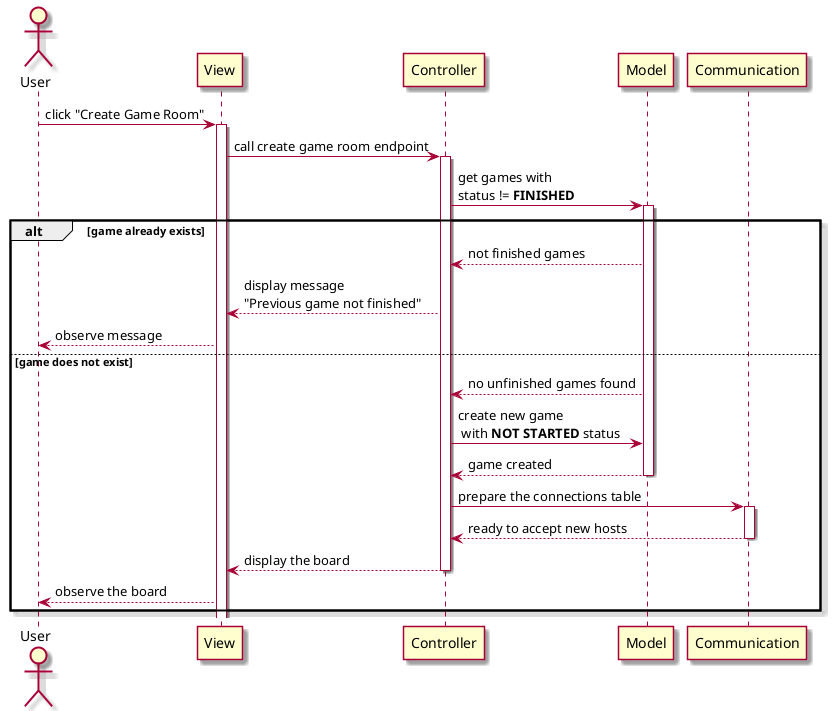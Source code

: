 @startuml

skin rose

actor User

User -> View++: click "Create Game Room"
View -> Controller++: call create game room endpoint
Controller -> Model++: get games with \nstatus != **FINISHED**
alt game already exists
  Model --> Controller: not finished games
  Controller --> View: display message\n"Previous game not finished"
  View --> User: observe message
else game does not exist
  Model --> Controller: no unfinished games found
  Controller -> Model: create new game\n with **NOT STARTED** status
  Model --> Controller--: game created


Controller -> Communication++: prepare the connections table
Communication --> Controller--: ready to accept new hosts

Controller --> View--: display the board
View --> User: observe the board
end
  

@enduml

